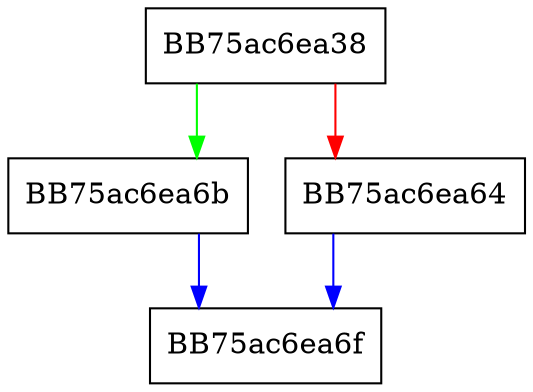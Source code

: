 digraph pop_front {
  node [shape="box"];
  graph [splines=ortho];
  BB75ac6ea38 -> BB75ac6ea6b [color="green"];
  BB75ac6ea38 -> BB75ac6ea64 [color="red"];
  BB75ac6ea64 -> BB75ac6ea6f [color="blue"];
  BB75ac6ea6b -> BB75ac6ea6f [color="blue"];
}